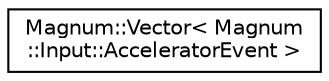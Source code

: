 digraph "圖形化之類別階層"
{
  edge [fontname="Helvetica",fontsize="10",labelfontname="Helvetica",labelfontsize="10"];
  node [fontname="Helvetica",fontsize="10",shape=record];
  rankdir="LR";
  Node1 [label="Magnum::Vector\< Magnum\l::Input::AcceleratorEvent \>",height=0.2,width=0.4,color="black", fillcolor="white", style="filled",URL="$class_magnum_1_1_vector.html"];
}
